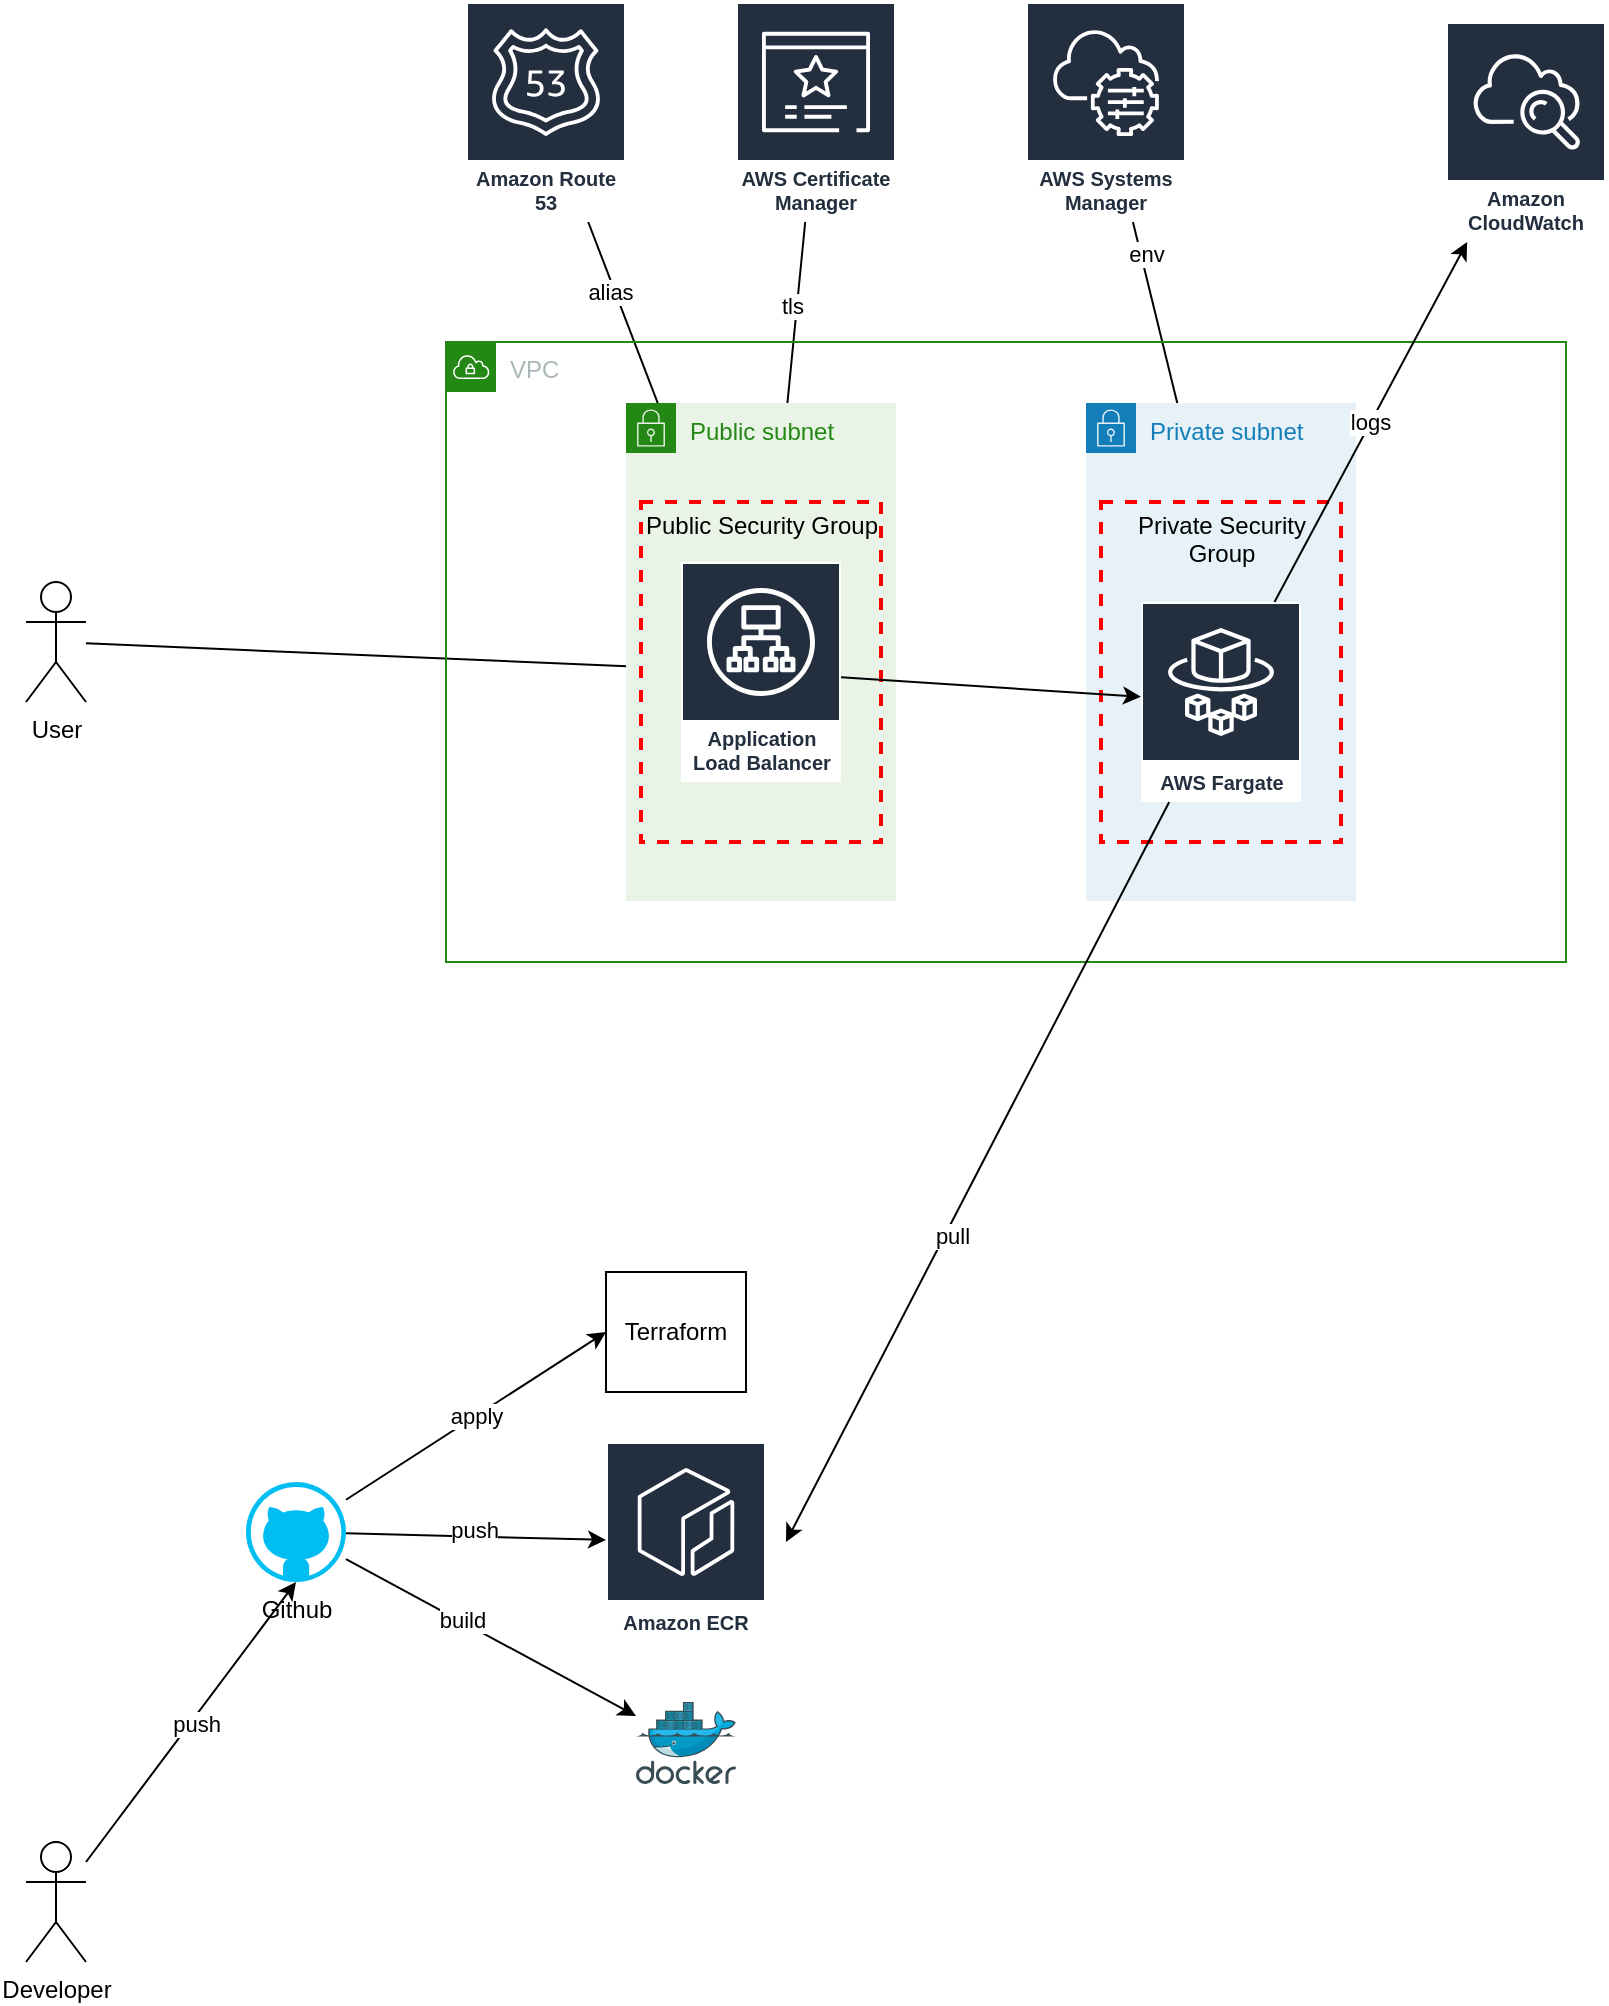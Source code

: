 <mxfile>
    <diagram id="tl8y5yI0j2WbMUwwLPpp" name="Page-1">
        <mxGraphModel dx="1066" dy="833" grid="1" gridSize="10" guides="1" tooltips="1" connect="1" arrows="1" fold="0" page="1" pageScale="1" pageWidth="850" pageHeight="1100" math="0" shadow="0">
            <root>
                <mxCell id="0"/>
                <mxCell id="1" parent="0"/>
                <mxCell id="6" value="Amazon ECR" style="sketch=0;outlineConnect=0;fontColor=#232F3E;gradientColor=none;strokeColor=#ffffff;fillColor=#232F3E;dashed=0;verticalLabelPosition=middle;verticalAlign=bottom;align=center;html=1;whiteSpace=wrap;fontSize=10;fontStyle=1;spacing=3;shape=mxgraph.aws4.productIcon;prIcon=mxgraph.aws4.ecr;" parent="1" vertex="1">
                    <mxGeometry x="320" y="740" width="80" height="100" as="geometry"/>
                </mxCell>
                <mxCell id="7" value="" style="sketch=0;aspect=fixed;html=1;points=[];align=center;image;fontSize=12;image=img/lib/mscae/Docker.svg;" parent="1" vertex="1">
                    <mxGeometry x="335" y="870" width="50" height="41" as="geometry"/>
                </mxCell>
                <mxCell id="48" style="edgeStyle=none;html=1;" edge="1" parent="1" source="11" target="9">
                    <mxGeometry relative="1" as="geometry"/>
                </mxCell>
                <mxCell id="49" value="tls" style="edgeLabel;html=1;align=center;verticalAlign=middle;resizable=0;points=[];" vertex="1" connectable="0" parent="48">
                    <mxGeometry x="-0.5" y="-3" relative="1" as="geometry">
                        <mxPoint as="offset"/>
                    </mxGeometry>
                </mxCell>
                <mxCell id="11" value="AWS Certificate Manager" style="sketch=0;outlineConnect=0;fontColor=#232F3E;gradientColor=none;strokeColor=#ffffff;fillColor=#232F3E;dashed=0;verticalLabelPosition=middle;verticalAlign=bottom;align=center;html=1;whiteSpace=wrap;fontSize=10;fontStyle=1;spacing=3;shape=mxgraph.aws4.productIcon;prIcon=mxgraph.aws4.certificate_manager_3;" parent="1" vertex="1">
                    <mxGeometry x="385" y="20" width="80" height="110" as="geometry"/>
                </mxCell>
                <mxCell id="14" value="Amazon CloudWatch" style="sketch=0;outlineConnect=0;fontColor=#232F3E;gradientColor=none;strokeColor=#ffffff;fillColor=#232F3E;dashed=0;verticalLabelPosition=middle;verticalAlign=bottom;align=center;html=1;whiteSpace=wrap;fontSize=10;fontStyle=1;spacing=3;shape=mxgraph.aws4.productIcon;prIcon=mxgraph.aws4.cloudwatch;" parent="1" vertex="1">
                    <mxGeometry x="740" y="30" width="80" height="110" as="geometry"/>
                </mxCell>
                <mxCell id="55" style="edgeStyle=none;html=1;entryX=0.531;entryY=0;entryDx=0;entryDy=0;entryPerimeter=0;" edge="1" parent="1" source="16" target="13">
                    <mxGeometry relative="1" as="geometry"/>
                </mxCell>
                <mxCell id="56" value="env" style="edgeLabel;html=1;align=center;verticalAlign=middle;resizable=0;points=[];" vertex="1" connectable="0" parent="55">
                    <mxGeometry x="-0.826" y="2" relative="1" as="geometry">
                        <mxPoint as="offset"/>
                    </mxGeometry>
                </mxCell>
                <mxCell id="16" value="AWS Systems Manager" style="sketch=0;outlineConnect=0;fontColor=#232F3E;gradientColor=none;strokeColor=#ffffff;fillColor=#232F3E;dashed=0;verticalLabelPosition=middle;verticalAlign=bottom;align=center;html=1;whiteSpace=wrap;fontSize=10;fontStyle=1;spacing=3;shape=mxgraph.aws4.productIcon;prIcon=mxgraph.aws4.systems_manager;" parent="1" vertex="1">
                    <mxGeometry x="530" y="20" width="80" height="110" as="geometry"/>
                </mxCell>
                <mxCell id="44" style="edgeStyle=none;html=1;" edge="1" parent="1" source="18" target="9">
                    <mxGeometry relative="1" as="geometry"/>
                </mxCell>
                <mxCell id="50" value="alias" style="edgeLabel;html=1;align=center;verticalAlign=middle;resizable=0;points=[];" vertex="1" connectable="0" parent="44">
                    <mxGeometry x="-0.607" y="-2" relative="1" as="geometry">
                        <mxPoint as="offset"/>
                    </mxGeometry>
                </mxCell>
                <mxCell id="18" value="Amazon Route 53" style="sketch=0;outlineConnect=0;fontColor=#232F3E;gradientColor=none;strokeColor=#ffffff;fillColor=#232F3E;dashed=0;verticalLabelPosition=middle;verticalAlign=bottom;align=center;html=1;whiteSpace=wrap;fontSize=10;fontStyle=1;spacing=3;shape=mxgraph.aws4.productIcon;prIcon=mxgraph.aws4.route_53;" parent="1" vertex="1">
                    <mxGeometry x="250" y="20" width="80" height="110" as="geometry"/>
                </mxCell>
                <mxCell id="34" style="edgeStyle=none;html=1;" edge="1" parent="1" source="28" target="7">
                    <mxGeometry relative="1" as="geometry"/>
                </mxCell>
                <mxCell id="35" value="build" style="edgeLabel;html=1;align=center;verticalAlign=middle;resizable=0;points=[];" vertex="1" connectable="0" parent="34">
                    <mxGeometry x="-0.203" y="1" relative="1" as="geometry">
                        <mxPoint as="offset"/>
                    </mxGeometry>
                </mxCell>
                <mxCell id="36" style="edgeStyle=none;html=1;" edge="1" parent="1" source="28" target="6">
                    <mxGeometry relative="1" as="geometry"/>
                </mxCell>
                <mxCell id="37" value="push" style="edgeLabel;html=1;align=center;verticalAlign=middle;resizable=0;points=[];" vertex="1" connectable="0" parent="36">
                    <mxGeometry x="-0.021" y="4" relative="1" as="geometry">
                        <mxPoint as="offset"/>
                    </mxGeometry>
                </mxCell>
                <mxCell id="40" value="apply" style="edgeStyle=none;html=1;entryX=0;entryY=0.5;entryDx=0;entryDy=0;" edge="1" parent="1" source="28" target="39">
                    <mxGeometry relative="1" as="geometry"/>
                </mxCell>
                <mxCell id="28" value="Github" style="verticalLabelPosition=bottom;html=1;verticalAlign=top;align=center;strokeColor=none;fillColor=#00BEF2;shape=mxgraph.azure.github_code;pointerEvents=1;" vertex="1" parent="1">
                    <mxGeometry x="140" y="760" width="50" height="50" as="geometry"/>
                </mxCell>
                <mxCell id="46" style="edgeStyle=none;html=1;" edge="1" parent="1" source="29" target="9">
                    <mxGeometry relative="1" as="geometry"/>
                </mxCell>
                <mxCell id="29" value="User" style="shape=umlActor;verticalLabelPosition=bottom;verticalAlign=top;html=1;outlineConnect=0;" vertex="1" parent="1">
                    <mxGeometry x="30" y="310" width="30" height="60" as="geometry"/>
                </mxCell>
                <mxCell id="32" style="edgeStyle=none;html=1;entryX=0.5;entryY=1;entryDx=0;entryDy=0;entryPerimeter=0;" edge="1" parent="1" source="30" target="28">
                    <mxGeometry relative="1" as="geometry"/>
                </mxCell>
                <mxCell id="33" value="push" style="edgeLabel;html=1;align=center;verticalAlign=middle;resizable=0;points=[];" vertex="1" connectable="0" parent="32">
                    <mxGeometry x="0.012" y="-2" relative="1" as="geometry">
                        <mxPoint as="offset"/>
                    </mxGeometry>
                </mxCell>
                <mxCell id="30" value="Developer" style="shape=umlActor;verticalLabelPosition=bottom;verticalAlign=top;html=1;outlineConnect=0;" vertex="1" parent="1">
                    <mxGeometry x="30" y="940" width="30" height="60" as="geometry"/>
                </mxCell>
                <mxCell id="39" value="Terraform" style="rounded=0;whiteSpace=wrap;html=1;" vertex="1" parent="1">
                    <mxGeometry x="320" y="655" width="70" height="60" as="geometry"/>
                </mxCell>
                <mxCell id="21" value="VPC" style="points=[[0,0],[0.25,0],[0.5,0],[0.75,0],[1,0],[1,0.25],[1,0.5],[1,0.75],[1,1],[0.75,1],[0.5,1],[0.25,1],[0,1],[0,0.75],[0,0.5],[0,0.25]];outlineConnect=0;gradientColor=none;html=1;whiteSpace=wrap;fontSize=12;fontStyle=0;container=1;pointerEvents=0;collapsible=0;recursiveResize=0;shape=mxgraph.aws4.group;grIcon=mxgraph.aws4.group_vpc;strokeColor=#248814;fillColor=none;verticalAlign=top;align=left;spacingLeft=30;fontColor=#AAB7B8;dashed=0;" parent="1" vertex="1">
                    <mxGeometry x="240" y="190" width="560" height="310" as="geometry"/>
                </mxCell>
                <mxCell id="24" value="Public subnet" style="points=[[0,0],[0.25,0],[0.5,0],[0.75,0],[1,0],[1,0.25],[1,0.5],[1,0.75],[1,1],[0.75,1],[0.5,1],[0.25,1],[0,1],[0,0.75],[0,0.5],[0,0.25]];outlineConnect=0;gradientColor=none;html=1;whiteSpace=wrap;fontSize=12;fontStyle=0;container=0;pointerEvents=0;collapsible=0;recursiveResize=0;shape=mxgraph.aws4.group;grIcon=mxgraph.aws4.group_security_group;grStroke=0;strokeColor=#248814;fillColor=#E9F3E6;verticalAlign=top;align=left;spacingLeft=30;fontColor=#248814;dashed=0;" parent="21" vertex="1">
                    <mxGeometry x="90" y="30.5" width="135" height="249" as="geometry"/>
                </mxCell>
                <mxCell id="43" value="Public Security Group" style="fontStyle=0;verticalAlign=top;align=center;spacingTop=-2;fillColor=none;rounded=0;whiteSpace=wrap;html=1;strokeColor=#FF0000;strokeWidth=2;dashed=1;container=1;collapsible=0;expand=0;recursiveResize=0;" vertex="1" parent="21">
                    <mxGeometry x="97.5" y="80" width="120" height="170" as="geometry"/>
                </mxCell>
                <mxCell id="9" value="Application Load Balancer" style="sketch=0;outlineConnect=0;fontColor=#232F3E;gradientColor=none;strokeColor=#ffffff;fillColor=#232F3E;dashed=0;verticalLabelPosition=middle;verticalAlign=bottom;align=center;html=1;whiteSpace=wrap;fontSize=10;fontStyle=1;spacing=3;shape=mxgraph.aws4.productIcon;prIcon=mxgraph.aws4.application_load_balancer;" parent="43" vertex="1">
                    <mxGeometry x="20" y="30" width="80" height="110" as="geometry"/>
                </mxCell>
                <mxCell id="23" value="Private subnet" style="points=[[0,0],[0.25,0],[0.5,0],[0.75,0],[1,0],[1,0.25],[1,0.5],[1,0.75],[1,1],[0.75,1],[0.5,1],[0.25,1],[0,1],[0,0.75],[0,0.5],[0,0.25]];outlineConnect=0;gradientColor=none;html=1;whiteSpace=wrap;fontSize=12;fontStyle=0;container=1;pointerEvents=0;collapsible=0;recursiveResize=0;shape=mxgraph.aws4.group;grIcon=mxgraph.aws4.group_security_group;grStroke=0;strokeColor=#147EBA;fillColor=#E6F2F8;verticalAlign=top;align=left;spacingLeft=30;fontColor=#147EBA;dashed=0;" parent="21" vertex="1">
                    <mxGeometry x="320" y="30.5" width="135" height="249" as="geometry"/>
                </mxCell>
                <mxCell id="53" value="Private Security Group" style="fontStyle=0;verticalAlign=top;align=center;spacingTop=-2;fillColor=none;rounded=0;whiteSpace=wrap;html=1;strokeColor=#FF0000;strokeWidth=2;dashed=1;container=1;collapsible=0;expand=0;recursiveResize=0;" vertex="1" parent="23">
                    <mxGeometry x="7.5" y="49.5" width="120" height="170" as="geometry"/>
                </mxCell>
                <mxCell id="13" value="AWS Fargate" style="sketch=0;outlineConnect=0;fontColor=#232F3E;gradientColor=none;strokeColor=#ffffff;fillColor=#232F3E;dashed=0;verticalLabelPosition=middle;verticalAlign=bottom;align=center;html=1;whiteSpace=wrap;fontSize=10;fontStyle=1;spacing=3;shape=mxgraph.aws4.productIcon;prIcon=mxgraph.aws4.fargate;" parent="53" vertex="1">
                    <mxGeometry x="20" y="50" width="80" height="100" as="geometry"/>
                </mxCell>
                <mxCell id="45" style="edgeStyle=none;html=1;" edge="1" parent="21" source="9" target="13">
                    <mxGeometry relative="1" as="geometry"/>
                </mxCell>
                <mxCell id="47" value="logs" style="edgeStyle=none;html=1;" edge="1" parent="1" source="13" target="14">
                    <mxGeometry relative="1" as="geometry"/>
                </mxCell>
                <mxCell id="51" style="edgeStyle=none;html=1;" edge="1" parent="1" source="13">
                    <mxGeometry relative="1" as="geometry">
                        <mxPoint x="410" y="790" as="targetPoint"/>
                    </mxGeometry>
                </mxCell>
                <mxCell id="52" value="pull" style="edgeLabel;html=1;align=center;verticalAlign=middle;resizable=0;points=[];" vertex="1" connectable="0" parent="51">
                    <mxGeometry x="0.161" y="3" relative="1" as="geometry">
                        <mxPoint as="offset"/>
                    </mxGeometry>
                </mxCell>
            </root>
        </mxGraphModel>
    </diagram>
</mxfile>